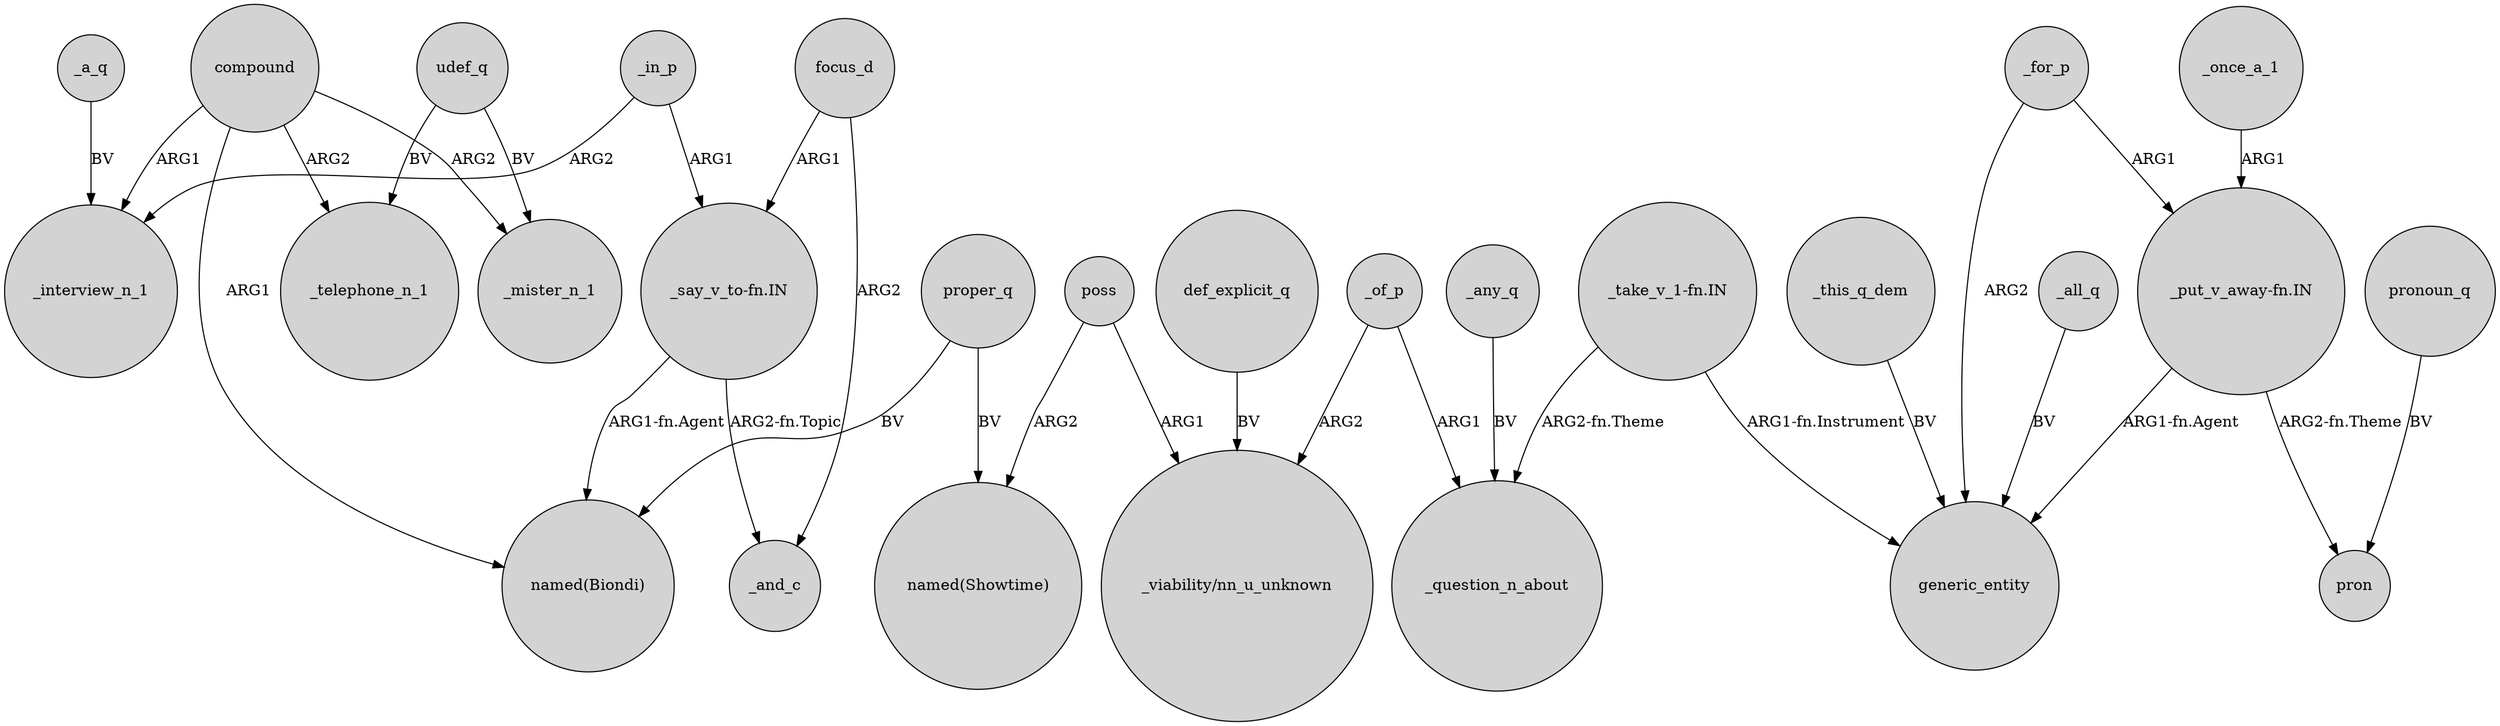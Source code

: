digraph {
	node [shape=circle style=filled]
	_in_p -> _interview_n_1 [label=ARG2]
	"_put_v_away-fn.IN" -> pron [label="ARG2-fn.Theme"]
	compound -> _telephone_n_1 [label=ARG2]
	_once_a_1 -> "_put_v_away-fn.IN" [label=ARG1]
	_in_p -> "_say_v_to-fn.IN" [label=ARG1]
	udef_q -> _telephone_n_1 [label=BV]
	compound -> _mister_n_1 [label=ARG2]
	_a_q -> _interview_n_1 [label=BV]
	poss -> "_viability/nn_u_unknown" [label=ARG1]
	_for_p -> generic_entity [label=ARG2]
	udef_q -> _mister_n_1 [label=BV]
	"_put_v_away-fn.IN" -> generic_entity [label="ARG1-fn.Agent"]
	compound -> "named(Biondi)" [label=ARG1]
	proper_q -> "named(Showtime)" [label=BV]
	focus_d -> _and_c [label=ARG2]
	_of_p -> "_viability/nn_u_unknown" [label=ARG2]
	"_take_v_1-fn.IN" -> generic_entity [label="ARG1-fn.Instrument"]
	compound -> _interview_n_1 [label=ARG1]
	_all_q -> generic_entity [label=BV]
	poss -> "named(Showtime)" [label=ARG2]
	pronoun_q -> pron [label=BV]
	_this_q_dem -> generic_entity [label=BV]
	"_say_v_to-fn.IN" -> "named(Biondi)" [label="ARG1-fn.Agent"]
	"_say_v_to-fn.IN" -> _and_c [label="ARG2-fn.Topic"]
	_any_q -> _question_n_about [label=BV]
	def_explicit_q -> "_viability/nn_u_unknown" [label=BV]
	_of_p -> _question_n_about [label=ARG1]
	"_take_v_1-fn.IN" -> _question_n_about [label="ARG2-fn.Theme"]
	proper_q -> "named(Biondi)" [label=BV]
	_for_p -> "_put_v_away-fn.IN" [label=ARG1]
	focus_d -> "_say_v_to-fn.IN" [label=ARG1]
}
